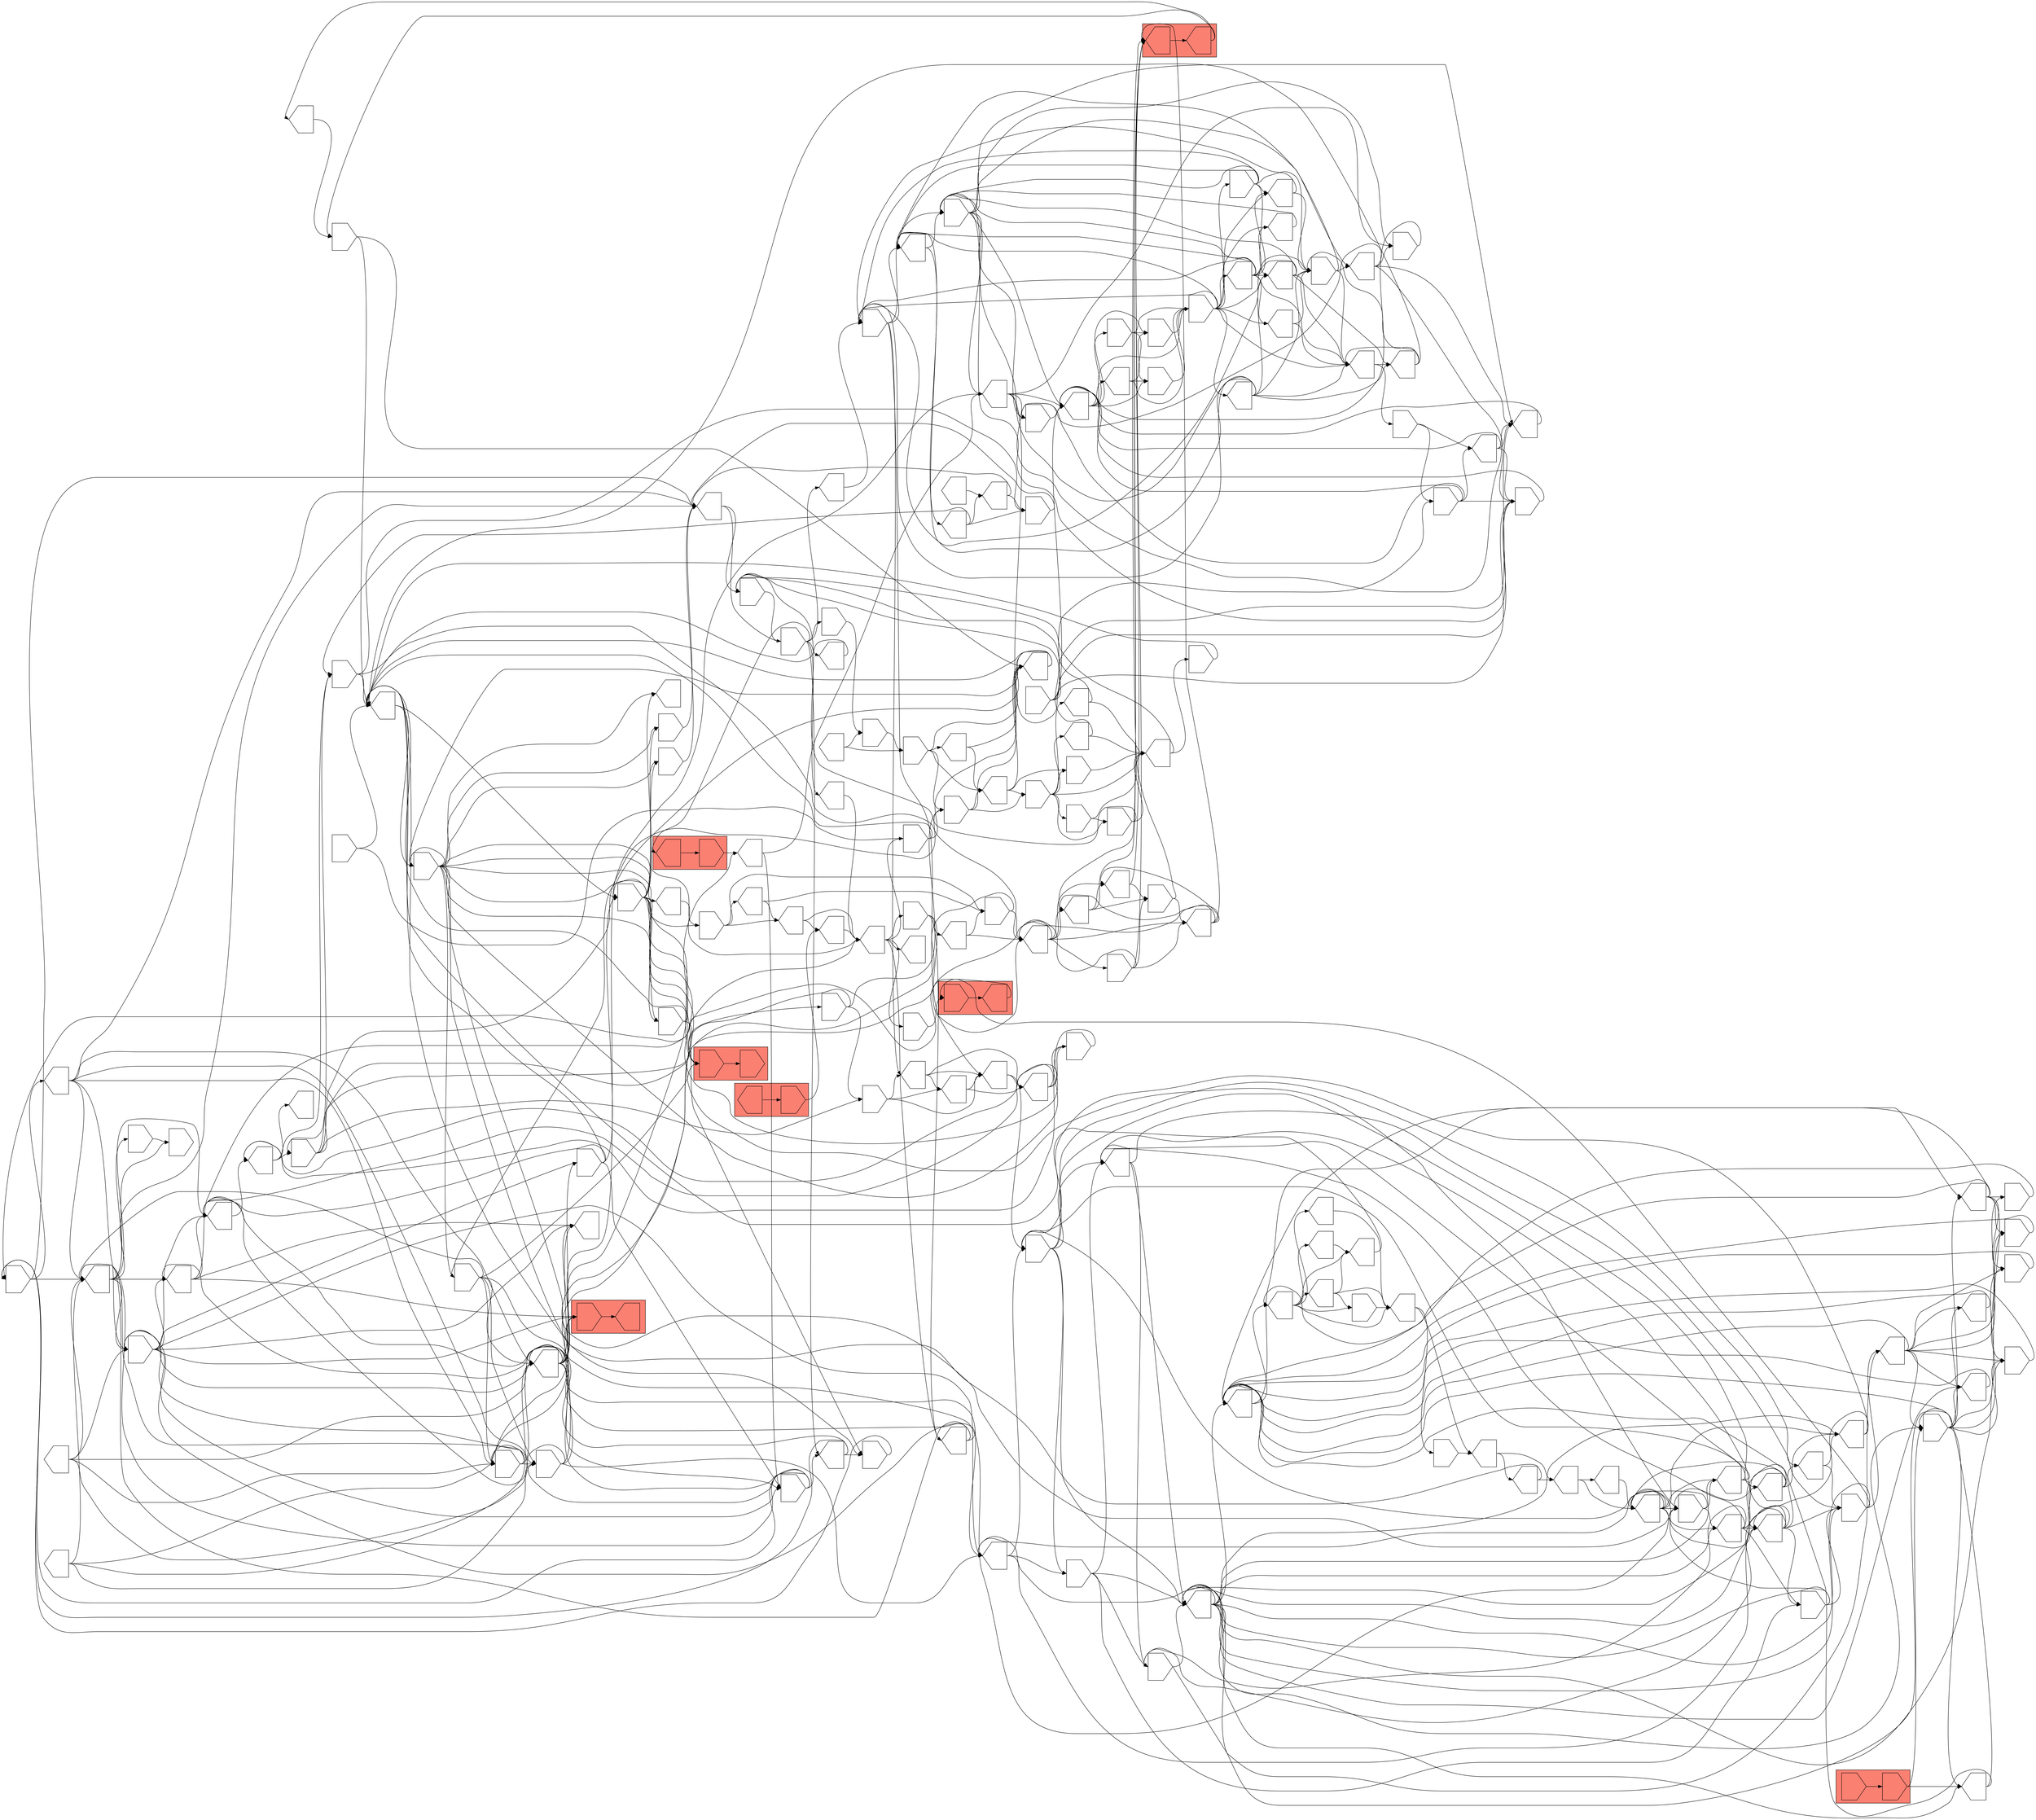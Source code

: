 digraph asm {
	rotate=90;
	edge [headport=n,tailport=s];
subgraph cluster_C166_90 {
	166 [label="",height=1,width=1,shape=invhouse];
	90 [label="",height=1,width=1,shape=house];
	style=filled;
	fillcolor=salmon;
}
subgraph cluster_C1_93 {
	1 [label="",height=1,width=1,shape=invhouse];
	93 [label="",height=1,width=1,shape=house];
	style=filled;
	fillcolor=salmon;
}
subgraph cluster_C113_139 {
	113 [label="",height=1,width=1,shape=invhouse];
	139 [label="",height=1,width=1,shape=invhouse];
	style=filled;
	fillcolor=salmon;
}
subgraph cluster_C85_47 {
	85 [label="",height=1,width=1,shape=invhouse];
	47 [label="",height=1,width=1,shape=invhouse];
	style=filled;
	fillcolor=salmon;
}
subgraph cluster_C120_16 {
	120 [label="",height=1,width=1,shape=house];
	16 [label="",height=1,width=1,shape=house];
	style=filled;
	fillcolor=salmon;
}
subgraph cluster_C32_134 {
	32 [label="",height=1,width=1,shape=house];
	134 [label="",height=1,width=1,shape=invhouse];
	style=filled;
	fillcolor=salmon;
}
subgraph cluster_C92_11 {
	92 [label="",height=1,width=1,shape=house];
	11 [label="",height=1,width=1,shape=invhouse];
	style=filled;
	fillcolor=salmon;
}
	164 [label="",height=1,width=1,shape=invhouse];
	36 [label="",height=1,width=1,shape=house];
	23 [label="",height=1,width=1,shape=invhouse];
	104 [label="",height=1,width=1,shape=invhouse];
	45 [label="",height=1,width=1,shape=invhouse];
	21 [label="",height=1,width=1,shape=house];
	91 [label="",height=1,width=1,shape=house];
	111 [label="",height=1,width=1,shape=house];
	67 [label="",height=1,width=1,shape=invhouse];
	156 [label="",height=1,width=1,shape=house];
	9 [label="",height=1,width=1,shape=house];
	64 [label="",height=1,width=1,shape=invhouse];
	144 [label="",height=1,width=1,shape=invhouse];
	34 [label="",height=1,width=1,shape=invhouse];
	14 [label="",height=1,width=1,shape=invhouse];
	82 [label="",height=1,width=1,shape=house];
	79 [label="",height=1,width=1,shape=invhouse];
	68 [label="",height=1,width=1,shape=invhouse];
	126 [label="",height=1,width=1,shape=house];
	73 [label="",height=1,width=1,shape=invhouse];
	99 [label="",height=1,width=1,shape=invhouse];
	108 [label="",height=1,width=1,shape=house];
	76 [label="",height=1,width=1,shape=house];
	125 [label="",height=1,width=1,shape=invhouse];
	165 [label="",height=1,width=1,shape=invhouse];
	140 [label="",height=1,width=1,shape=house];
	94 [label="",height=1,width=1,shape=house];
	7 [label="",height=1,width=1,shape=house];
	10 [label="",height=1,width=1,shape=invhouse];
	58 [label="",height=1,width=1,shape=house];
	42 [label="",height=1,width=1,shape=invhouse];
	69 [label="",height=1,width=1,shape=invhouse];
	80 [label="",height=1,width=1,shape=invhouse];
	56 [label="",height=1,width=1,shape=invhouse];
	102 [label="",height=1,width=1,shape=house];
	97 [label="",height=1,width=1,shape=house];
	143 [label="",height=1,width=1,shape=house];
	157 [label="",height=1,width=1,shape=house];
	2 [label="",height=1,width=1,shape=invhouse];
	103 [label="",height=1,width=1,shape=invhouse];
	167 [label="",height=1,width=1,shape=house];
	123 [label="",height=1,width=1,shape=invhouse];
	168 [label="",height=1,width=1,shape=invhouse];
	83 [label="",height=1,width=1,shape=house];
	81 [label="",height=1,width=1,shape=invhouse];
	6 [label="",height=1,width=1,shape=house];
	98 [label="",height=1,width=1,shape=invhouse];
	12 [label="",height=1,width=1,shape=house];
	20 [label="",height=1,width=1,shape=invhouse];
	151 [label="",height=1,width=1,shape=house];
	5 [label="",height=1,width=1,shape=house];
	148 [label="",height=1,width=1,shape=house];
	33 [label="",height=1,width=1,shape=house];
	57 [label="",height=1,width=1,shape=invhouse];
	78 [label="",height=1,width=1,shape=house];
	4 [label="",height=1,width=1,shape=house];
	118 [label="",height=1,width=1,shape=house];
	40 [label="",height=1,width=1,shape=house];
	117 [label="",height=1,width=1,shape=house];
	13 [label="",height=1,width=1,shape=house];
	48 [label="",height=1,width=1,shape=invhouse];
	145 [label="",height=1,width=1,shape=invhouse];
	160 [label="",height=1,width=1,shape=house];
	22 [label="",height=1,width=1,shape=invhouse];
	162 [label="",height=1,width=1,shape=house];
	43 [label="",height=1,width=1,shape=invhouse];
	155 [label="",height=1,width=1,shape=invhouse];
	30 [label="",height=1,width=1,shape=house];
	51 [label="",height=1,width=1,shape=invhouse];
	53 [label="",height=1,width=1,shape=house];
	66 [label="",height=1,width=1,shape=house];
	72 [label="",height=1,width=1,shape=invhouse];
	74 [label="",height=1,width=1,shape=house];
	37 [label="",height=1,width=1,shape=house];
	26 [label="",height=1,width=1,shape=house];
	112 [label="",height=1,width=1,shape=invhouse];
	31 [label="",height=1,width=1,shape=house];
	38 [label="",height=1,width=1,shape=house];
	52 [label="",height=1,width=1,shape=invhouse];
	110 [label="",height=1,width=1,shape=house];
	124 [label="",height=1,width=1,shape=house];
	15 [label="",height=1,width=1,shape=invhouse];
	75 [label="",height=1,width=1,shape=house];
	100 [label="",height=1,width=1,shape=house];
	35 [label="",height=1,width=1,shape=house];
	138 [label="",height=1,width=1,shape=house];
	84 [label="",height=1,width=1,shape=invhouse];
	29 [label="",height=1,width=1,shape=house];
	46 [label="",height=1,width=1,shape=house];
	116 [label="",height=1,width=1,shape=invhouse];
	25 [label="",height=1,width=1,shape=invhouse];
	121 [label="",height=1,width=1,shape=invhouse];
	8 [label="",height=1,width=1,shape=invhouse];
	28 [label="",height=1,width=1,shape=house];
	150 [label="",height=1,width=1,shape=house];
	146 [label="",height=1,width=1,shape=invhouse];
	54 [label="",height=1,width=1,shape=invhouse];
	163 [label="",height=1,width=1,shape=house];
	142 [label="",height=1,width=1,shape=house];
	19 [label="",height=1,width=1,shape=house];
	153 [label="",height=1,width=1,shape=invhouse];
	87 [label="",height=1,width=1,shape=house];
	106 [label="",height=1,width=1,shape=invhouse];
	159 [label="",height=1,width=1,shape=invhouse];
	86 [label="",height=1,width=1,shape=invhouse];
	147 [label="",height=1,width=1,shape=invhouse];
	161 [label="",height=1,width=1,shape=house];
	101 [label="",height=1,width=1,shape=invhouse];
	115 [label="",height=1,width=1,shape=house];
	154 [label="",height=1,width=1,shape=invhouse];
	39 [label="",height=1,width=1,shape=house];
	114 [label="",height=1,width=1,shape=house];
	27 [label="",height=1,width=1,shape=house];
	50 [label="",height=1,width=1,shape=house];
	77 [label="",height=1,width=1,shape=invhouse];
	59 [label="",height=1,width=1,shape=house];
	17 [label="",height=1,width=1,shape=house];
	128 [label="",height=1,width=1,shape=invhouse];
	60 [label="",height=1,width=1,shape=invhouse];
	158 [label="",height=1,width=1,shape=invhouse];
	3 [label="",height=1,width=1,shape=house];
	96 [label="",height=1,width=1,shape=house];
	127 [label="",height=1,width=1,shape=house];
	130 [label="",height=1,width=1,shape=invhouse];
	133 [label="",height=1,width=1,shape=house];
	149 [label="",height=1,width=1,shape=invhouse];
	141 [label="",height=1,width=1,shape=invhouse];
	131 [label="",height=1,width=1,shape=invhouse];
	18 [label="",height=1,width=1,shape=house];
	89 [label="",height=1,width=1,shape=house];
	105 [label="",height=1,width=1,shape=house];
	88 [label="",height=1,width=1,shape=invhouse];
	136 [label="",height=1,width=1,shape=house];
	132 [label="",height=1,width=1,shape=house];
	135 [label="",height=1,width=1,shape=house];
	55 [label="",height=1,width=1,shape=invhouse];
	65 [label="",height=1,width=1,shape=invhouse];
	61 [label="",height=1,width=1,shape=house];
	129 [label="",height=1,width=1,shape=invhouse];
	41 [label="",height=1,width=1,shape=house];
	44 [label="",height=1,width=1,shape=house];
	70 [label="",height=1,width=1,shape=house];
	49 [label="",height=1,width=1,shape=house];
	62 [label="",height=1,width=1,shape=house];
	63 [label="",height=1,width=1,shape=house];
	152 [label="",height=1,width=1,shape=house];
	95 [label="",height=1,width=1,shape=invhouse];
	107 [label="",height=1,width=1,shape=invhouse];
	137 [label="",height=1,width=1,shape=house];
	109 [label="",height=1,width=1,shape=house];
	119 [label="",height=1,width=1,shape=house];
	122 [label="",height=1,width=1,shape=house];
	24 [label="",height=1,width=1,shape=invhouse];
	71 [label="",height=1,width=1,shape=invhouse];
	166 -> 90
	90 -> 164
	164 -> 36
	164 -> 127
	164 -> 167
	36 -> 23
	36 -> 45
	36 -> 97
	36 -> 104
	36 -> 143
	36 -> 167
	23 -> 104
	45 -> 1
	45 -> 97
	45 -> 102
	45 -> 110
	45 -> 130
	45 -> 141
	45 -> 143
	1 -> 93
	21 -> 1
	21 -> 45
	21 -> 91
	21 -> 97
	21 -> 102
	21 -> 110
	21 -> 111
	21 -> 130
	21 -> 141
	21 -> 143
	91 -> 111
	91 -> 130
	111 -> 67
	111 -> 68
	111 -> 73
	111 -> 76
	111 -> 156
	67 -> 156
	156 -> 9
	156 -> 24
	156 -> 64
	156 -> 71
	156 -> 144
	9 -> 64
	9 -> 71
	9 -> 144
	64 -> 144
	144 -> 34
	144 -> 41
	144 -> 44
	144 -> 49
	144 -> 62
	144 -> 63
	144 -> 70
	144 -> 81
	144 -> 82
	144 -> 140
	34 -> 14
	34 -> 41
	34 -> 49
	34 -> 79
	34 -> 81
	34 -> 82
	14 -> 82
	14 -> 126
	14 -> 140
	82 -> 79
	82 -> 109
	79 -> 67
	79 -> 68
	79 -> 73
	79 -> 76
	79 -> 111
	79 -> 126
	79 -> 156
	68 -> 156
	126 -> 67
	126 -> 68
	126 -> 73
	126 -> 76
	73 -> 156
	99 -> 67
	99 -> 73
	99 -> 108
	99 -> 156
	108 -> 73
	108 -> 76
	108 -> 156
	76 -> 156
	125 -> 73
	125 -> 76
	125 -> 99
	125 -> 156
	165 -> 99
	165 -> 108
	140 -> 94
	140 -> 165
	94 -> 7
	94 -> 14
	94 -> 140
	7 -> 10
	7 -> 42
	10 -> 58
	10 -> 69
	10 -> 80
	10 -> 84
	10 -> 88
	10 -> 95
	10 -> 107
	10 -> 112
	10 -> 113
	10 -> 135
	10 -> 149
	42 -> 10
	42 -> 58
	42 -> 69
	42 -> 80
	42 -> 84
	42 -> 88
	42 -> 95
	42 -> 107
	42 -> 112
	42 -> 113
	42 -> 135
	42 -> 149
	69 -> 7
	69 -> 113
	113 -> 139
	80 -> 21
	80 -> 36
	80 -> 56
	80 -> 112
	80 -> 113
	80 -> 158
	56 -> 1
	56 -> 102
	56 -> 110
	56 -> 143
	97 -> 1
	97 -> 102
	97 -> 143
	97 -> 161
	143 -> 157
	157 -> 2
	157 -> 122
	157 -> 129
	2 -> 7
	2 -> 103
	2 -> 114
	103 -> 167
	167 -> 123
	167 -> 168
	123 -> 168
	168 -> 83
	168 -> 92
	168 -> 132
	168 -> 133
	168 -> 152
	168 -> 159
	83 -> 81
	81 -> 6
	81 -> 46
	81 -> 79
	81 -> 82
	6 -> 98
	6 -> 138
	98 -> 12
	98 -> 26
	98 -> 52
	98 -> 74
	98 -> 151
	12 -> 20
	12 -> 145
	12 -> 151
	20 -> 151
	20 -> 160
	151 -> 5
	151 -> 30
	151 -> 31
	151 -> 37
	151 -> 38
	151 -> 43
	151 -> 53
	151 -> 110
	151 -> 145
	151 -> 155
	5 -> 148
	5 -> 162
	148 -> 33
	148 -> 35
	148 -> 57
	148 -> 75
	148 -> 78
	148 -> 100
	33 -> 57
	33 -> 78
	33 -> 100
	57 -> 78
	78 -> 4
	78 -> 15
	4 -> 118
	4 -> 124
	118 -> 40
	118 -> 117
	40 -> 117
	117 -> 13
	117 -> 31
	117 -> 37
	117 -> 38
	117 -> 98
	117 -> 110
	117 -> 112
	13 -> 12
	13 -> 20
	13 -> 48
	13 -> 74
	13 -> 145
	13 -> 151
	48 -> 117
	48 -> 145
	48 -> 151
	145 -> 151
	145 -> 160
	145 -> 166
	160 -> 5
	160 -> 22
	160 -> 30
	160 -> 43
	160 -> 51
	160 -> 66
	160 -> 72
	160 -> 155
	22 -> 5
	162 -> 5
	162 -> 22
	162 -> 43
	162 -> 51
	162 -> 72
	162 -> 148
	43 -> 5
	155 -> 5
	155 -> 30
	155 -> 43
	155 -> 51
	155 -> 53
	155 -> 66
	155 -> 72
	155 -> 151
	155 -> 162
	30 -> 5
	51 -> 5
	53 -> 5
	53 -> 155
	47 -> 53
	47 -> 155
	85 -> 47
	66 -> 5
	72 -> 5
	74 -> 37
	74 -> 145
	37 -> 13
	37 -> 98
	26 -> 37
	26 -> 112
	26 -> 117
	26 -> 151
	112 -> 31
	112 -> 38
	112 -> 117
	31 -> 12
	31 -> 13
	31 -> 20
	31 -> 26
	31 -> 48
	38 -> 12
	38 -> 13
	38 -> 98
	52 -> 12
	52 -> 20
	52 -> 48
	52 -> 151
	110 -> 13
	110 -> 52
	110 -> 98
	124 -> 7
	124 -> 118
	15 -> 4
	75 -> 78
	100 -> 7
	35 -> 100
	138 -> 84
	138 -> 143
	138 -> 157
	84 -> 157
	29 -> 6
	29 -> 138
	46 -> 6
	46 -> 29
	46 -> 138
	116 -> 6
	116 -> 29
	116 -> 46
	25 -> 116
	25 -> 121
	25 -> 129
	121 -> 8
	121 -> 142
	121 -> 163
	8 -> 28
	8 -> 54
	8 -> 55
	8 -> 61
	8 -> 65
	8 -> 150
	28 -> 123
	28 -> 150
	150 -> 123
	150 -> 146
	146 -> 7
	54 -> 150
	163 -> 8
	163 -> 54
	163 -> 142
	142 -> 7
	142 -> 10
	142 -> 42
	19 -> 142
	19 -> 163
	153 -> 19
	153 -> 121
	153 -> 142
	153 -> 163
	87 -> 106
	87 -> 153
	106 -> 153
	159 -> 106
	86 -> 7
	86 -> 142
	147 -> 7
	147 -> 86
	161 -> 86
	161 -> 101
	161 -> 115
	161 -> 136
	161 -> 154
	101 -> 166
	115 -> 21
	115 -> 36
	115 -> 45
	154 -> 39
	154 -> 114
	154 -> 115
	39 -> 114
	39 -> 131
	114 -> 27
	114 -> 50
	114 -> 59
	114 -> 60
	114 -> 120
	114 -> 158
	27 -> 50
	27 -> 77
	27 -> 120
	50 -> 77
	50 -> 120
	77 -> 59
	77 -> 120
	59 -> 27
	59 -> 50
	59 -> 114
	59 -> 120
	120 -> 16
	16 -> 17
	16 -> 128
	17 -> 128
	128 -> 7
	128 -> 142
	60 -> 59
	60 -> 77
	60 -> 114
	60 -> 120
	158 -> 21
	158 -> 36
	158 -> 45
	158 -> 56
	3 -> 21
	3 -> 36
	3 -> 45
	3 -> 56
	3 -> 158
	96 -> 21
	96 -> 36
	96 -> 56
	96 -> 158
	127 -> 21
	127 -> 36
	127 -> 45
	127 -> 56
	127 -> 158
	127 -> 167
	130 -> 21
	130 -> 36
	130 -> 133
	130 -> 158
	130 -> 164
	133 -> 21
	133 -> 149
	133 -> 164
	149 -> 164
	141 -> 7
	141 -> 42
	141 -> 130
	141 -> 143
	131 -> 114
	131 -> 158
	18 -> 89
	18 -> 131
	89 -> 105
	89 -> 161
	105 -> 161
	134 -> 105
	32 -> 134
	88 -> 18
	88 -> 89
	88 -> 131
	132 -> 161
	135 -> 161
	55 -> 65
	55 -> 150
	65 -> 123
	65 -> 150
	61 -> 123
	61 -> 150
	129 -> 2
	129 -> 25
	129 -> 116
	129 -> 121
	41 -> 14
	41 -> 79
	41 -> 81
	41 -> 94
	41 -> 140
	44 -> 14
	44 -> 41
	44 -> 79
	44 -> 81
	44 -> 82
	44 -> 94
	44 -> 140
	70 -> 14
	70 -> 41
	70 -> 49
	70 -> 62
	70 -> 63
	70 -> 79
	70 -> 81
	70 -> 82
	70 -> 140
	49 -> 14
	49 -> 81
	62 -> 79
	63 -> 14
	63 -> 140
	92 -> 11
	11 -> 91
	152 -> 7
	95 -> 167
	107 -> 167
	137 -> 103
	137 -> 167
	109 -> 2
	109 -> 103
	109 -> 137
	119 -> 137
	24 -> 64
	24 -> 71
	24 -> 144
	71 -> 144
}